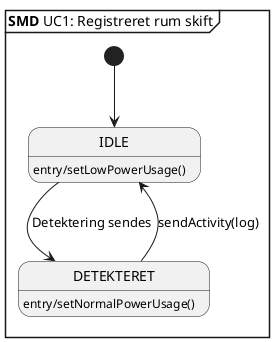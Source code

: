 @startuml UC1 SMD

mainframe **SMD** UC1: Registreret rum skift

hide empty description
state IDLE
state DETEKTERET

[*] --> IDLE
IDLE --> DETEKTERET : Detektering sendes
DETEKTERET --> IDLE : sendActivity(log)

IDLE : entry/setLowPowerUsage()

DETEKTERET : entry/setNormalPowerUsage()
@enduml